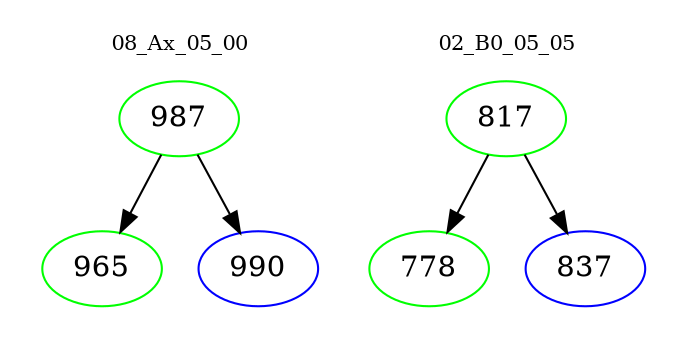 digraph{
subgraph cluster_0 {
color = white
label = "08_Ax_05_00";
fontsize=10;
T0_987 [label="987", color="green"]
T0_987 -> T0_965 [color="black"]
T0_965 [label="965", color="green"]
T0_987 -> T0_990 [color="black"]
T0_990 [label="990", color="blue"]
}
subgraph cluster_1 {
color = white
label = "02_B0_05_05";
fontsize=10;
T1_817 [label="817", color="green"]
T1_817 -> T1_778 [color="black"]
T1_778 [label="778", color="green"]
T1_817 -> T1_837 [color="black"]
T1_837 [label="837", color="blue"]
}
}
